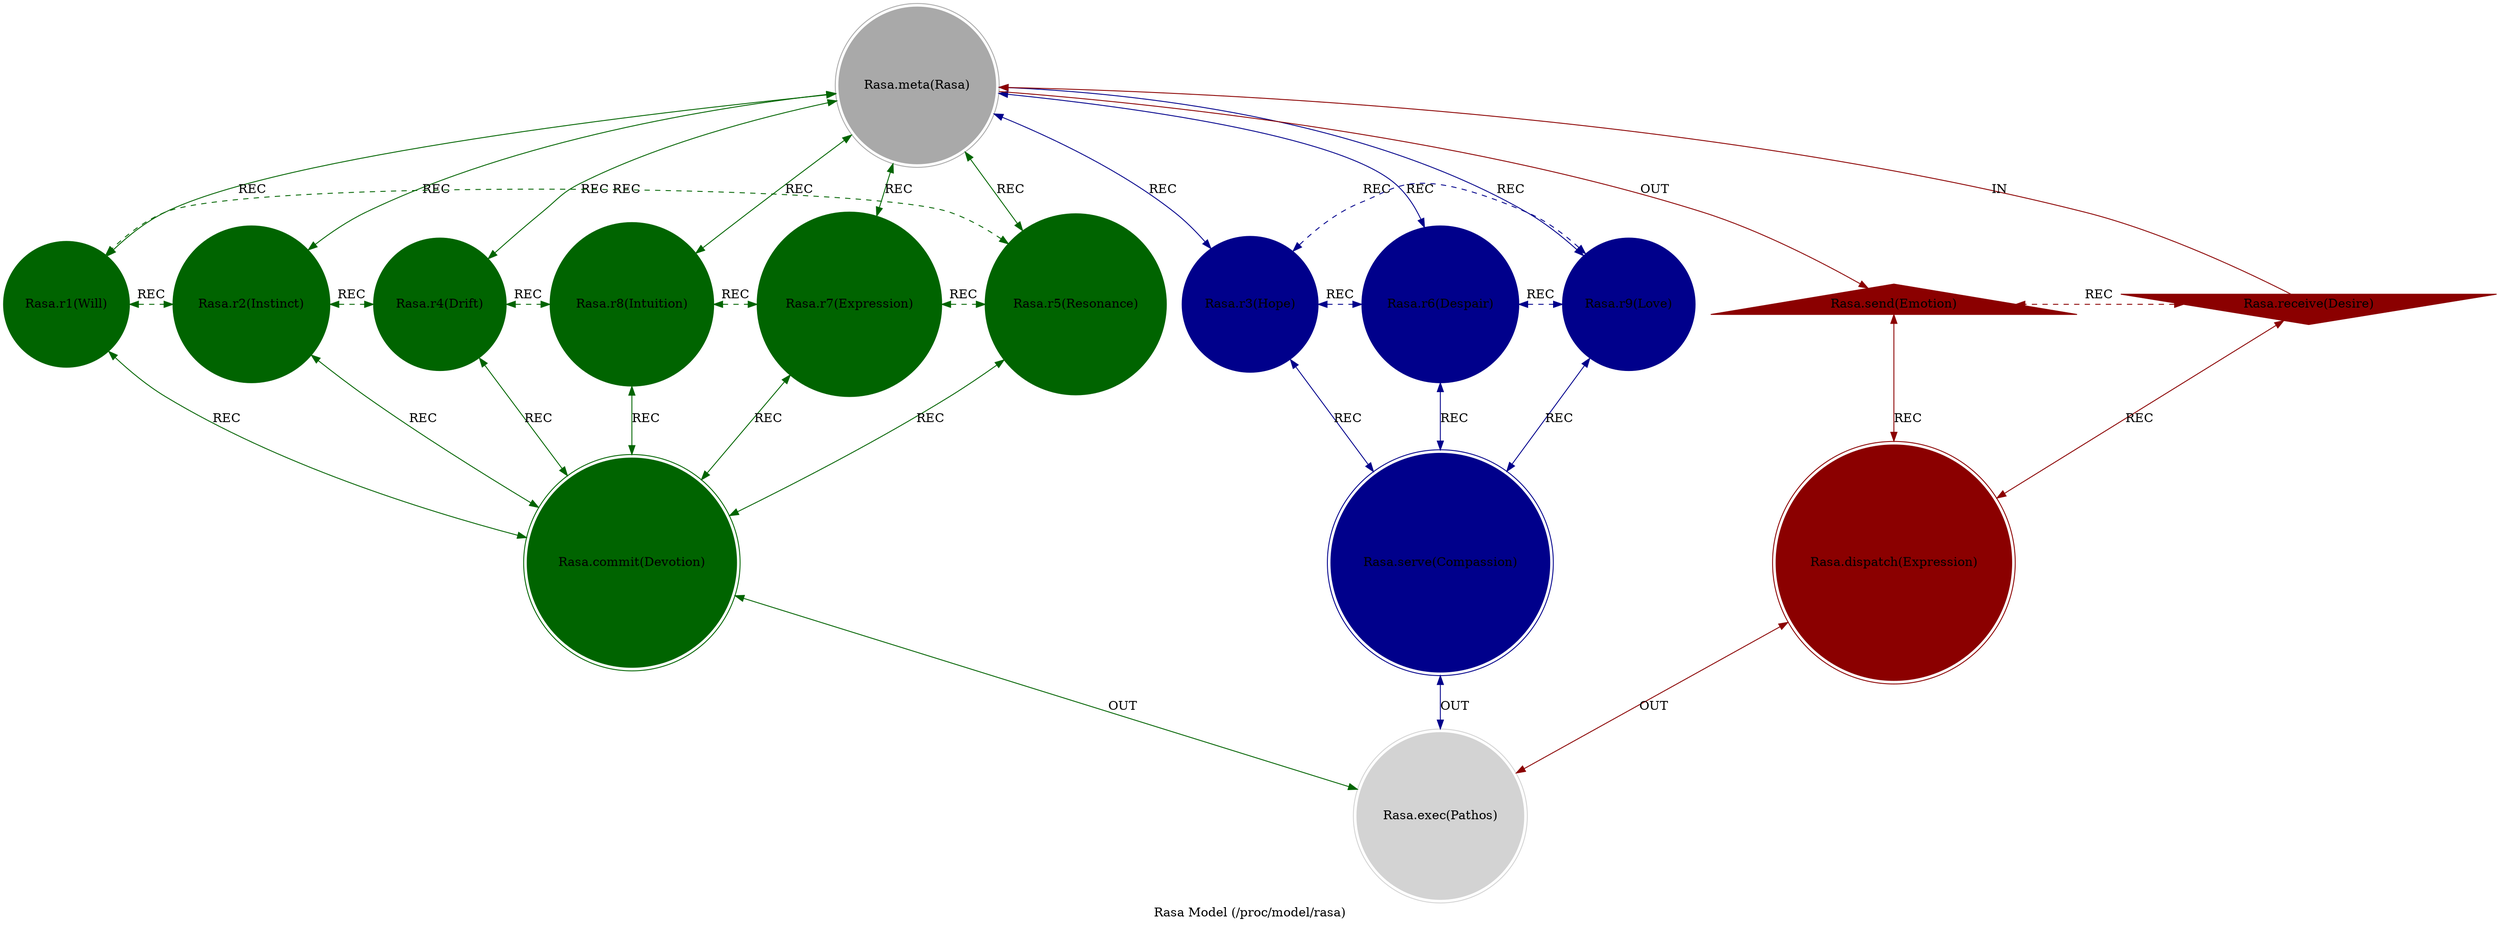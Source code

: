 strict digraph RasaModel {
    style = filled;
    color = lightgray;
    node [shape = circle; style = filled; color = lightgreen;];
    edge [color = darkgray;];
    label = "Rasa Model (/proc/model/rasa)";
    comment = "TODO";
    
    spark_0_rasa_model_t [label = "Rasa.meta(Rasa)";comment = "Abstract: TODO";shape = doublecircle;color = darkgray;];
    spark_1_rasa_model_t [label = "Rasa.r1(Will)";comment = "Initiation: TODO";color = darkgreen;];
    spark_2_rasa_model_t [label = "Rasa.r2(Instinct)";comment = "Response: TODO";color = darkgreen;];
    spark_4_rasa_model_t [label = "Rasa.r4(Drift)";comment = "Integration: TODO";color = darkgreen;];
    spark_8_rasa_model_t [label = "Rasa.r8(Intuition)";comment = "Reflection: TODO";color = darkgreen;];
    spark_7_rasa_model_t [label = "Rasa.r7(Expression)";comment = "Consolidation: TODO";color = darkgreen;];
    spark_5_rasa_model_t [label = "Rasa.r5(Resonance)";comment = "Propagation: TODO";color = darkgreen;];
    spark_3_rasa_model_t [label = "Rasa.r3(Hope)";comment = "Thesis: TODO";color = darkblue;];
    spark_6_rasa_model_t [label = "Rasa.r6(Despair)";comment = "Antithesis: TODO";color = darkblue;];
    spark_9_rasa_model_t [label = "Rasa.r9(Love)";comment = "Synthesis: TODO";color = darkblue;];
    spark_a_rasa_model_t [label = "Rasa.receive(Desire)";comment = "Potential: A raw, undirected drive.";shape = invtriangle;color = darkred;];
    spark_b_rasa_model_t [label = "Rasa.send(Emotion)";comment = "Manifest: The complex feeling that arises from evaluated desire.";shape = triangle;color = darkred;];
    spark_c_rasa_model_t [label = "Rasa.dispatch(Expression)";comment = "Why-Who: TODO";shape = doublecircle;color = darkred;];
    spark_d_rasa_model_t [label = "Rasa.commit(Devotion)";comment = "What-How: TODO";shape = doublecircle;color = darkgreen;];
    spark_e_rasa_model_t [label = "Rasa.serve(Compassion)";comment = "When-Where: TODO";shape = doublecircle;color = darkblue;];
    spark_f_rasa_model_t [label = "Rasa.exec(Pathos)";comment = "Which-Closure: TODO";shape = doublecircle;color = lightgray;];
    
    spark_a_rasa_model_t -> spark_0_rasa_model_t [label = "IN"; comment = "todo"; color = darkred; constraint = false;];
    spark_0_rasa_model_t -> spark_b_rasa_model_t [label = "OUT"; comment = "todo"; color = darkred;];
    spark_0_rasa_model_t -> spark_3_rasa_model_t [label = "REC"; comment = "todo"; color = darkblue; dir = both;];
    spark_0_rasa_model_t -> spark_6_rasa_model_t [label = "REC"; comment = "todo"; color = darkblue; dir = both;];
    spark_0_rasa_model_t -> spark_9_rasa_model_t [label = "REC"; comment = "todo"; color = darkblue; dir = both;];
    spark_0_rasa_model_t -> spark_1_rasa_model_t [label = "REC"; comment = "todo"; color = darkgreen; dir = both;];
    spark_0_rasa_model_t -> spark_2_rasa_model_t [label = "REC"; comment = "todo"; color = darkgreen; dir = both;];
    spark_0_rasa_model_t -> spark_4_rasa_model_t [label = "REC"; comment = "todo"; color = darkgreen; dir = both;];
    spark_0_rasa_model_t -> spark_8_rasa_model_t [label = "REC"; comment = "todo"; color = darkgreen; dir = both;];
    spark_0_rasa_model_t -> spark_7_rasa_model_t [label = "REC"; comment = "todo"; color = darkgreen; dir = both;];
    spark_0_rasa_model_t -> spark_5_rasa_model_t [label = "REC"; comment = "todo"; color = darkgreen; dir = both;];
    
    spark_a_rasa_model_t -> spark_c_rasa_model_t [label = "REC"; comment = "todo"; color = darkred; dir = both;];
    spark_b_rasa_model_t -> spark_c_rasa_model_t [label = "REC"; comment = "todo"; color = darkred; dir = both;];
    spark_1_rasa_model_t -> spark_d_rasa_model_t [label = "REC"; comment = "todo"; color = darkgreen; dir = both;];
    spark_2_rasa_model_t -> spark_d_rasa_model_t [label = "REC"; comment = "todo"; color = darkgreen; dir = both;];
    spark_4_rasa_model_t -> spark_d_rasa_model_t [label = "REC"; comment = "todo"; color = darkgreen; dir = both;];
    spark_8_rasa_model_t -> spark_d_rasa_model_t [label = "REC"; comment = "todo"; color = darkgreen; dir = both;];
    spark_7_rasa_model_t -> spark_d_rasa_model_t [label = "REC"; comment = "todo"; color = darkgreen; dir = both;];
    spark_5_rasa_model_t -> spark_d_rasa_model_t [label = "REC"; comment = "todo"; color = darkgreen; dir = both;];
    spark_3_rasa_model_t -> spark_e_rasa_model_t [label = "REC"; comment = "todo"; color = darkblue; dir = both;];
    spark_6_rasa_model_t -> spark_e_rasa_model_t [label = "REC"; comment = "todo"; color = darkblue; dir = both;];
    spark_9_rasa_model_t -> spark_e_rasa_model_t [label = "REC"; comment = "todo"; color = darkblue; dir = both;];
    
    spark_1_rasa_model_t -> spark_2_rasa_model_t [label = "REC"; comment = "todo"; color = darkgreen; dir = both; style = dashed; constraint = false;];
    spark_2_rasa_model_t -> spark_4_rasa_model_t [label = "REC"; comment = "todo"; color = darkgreen; dir = both; style = dashed; constraint = false;];
    spark_4_rasa_model_t -> spark_8_rasa_model_t [label = "REC"; comment = "todo"; color = darkgreen; dir = both; style = dashed; constraint = false;];
    spark_8_rasa_model_t -> spark_7_rasa_model_t [label = "REC"; comment = "todo"; color = darkgreen; dir = both; style = dashed; constraint = false;];
    spark_7_rasa_model_t -> spark_5_rasa_model_t [label = "REC"; comment = "todo"; color = darkgreen; dir = both; style = dashed; constraint = false;];
    spark_5_rasa_model_t -> spark_1_rasa_model_t [label = "REC"; comment = "todo"; color = darkgreen; dir = both; style = dashed; constraint = false;];
    spark_3_rasa_model_t -> spark_6_rasa_model_t [label = "REC"; comment = "todo"; color = darkblue; dir = both; style = dashed; constraint = false;];
    spark_6_rasa_model_t -> spark_9_rasa_model_t [label = "REC"; comment = "todo"; color = darkblue; dir = both; style = dashed; constraint = false;];
    spark_9_rasa_model_t -> spark_3_rasa_model_t [label = "REC"; comment = "todo"; color = darkblue; dir = both; style = dashed; constraint = false;];
    spark_a_rasa_model_t -> spark_b_rasa_model_t [label = "REC"; comment = "todo"; color = darkred; dir = both; style = dashed; constraint = false;];
    
    spark_c_rasa_model_t -> spark_f_rasa_model_t [label = "OUT"; comment = "todo"; color = darkred; dir = both;];
    spark_d_rasa_model_t -> spark_f_rasa_model_t [label = "OUT"; comment = "todo"; color = darkgreen; dir = both;];
    spark_e_rasa_model_t -> spark_f_rasa_model_t [label = "OUT"; comment = "todo"; color = darkblue; dir = both;];
}